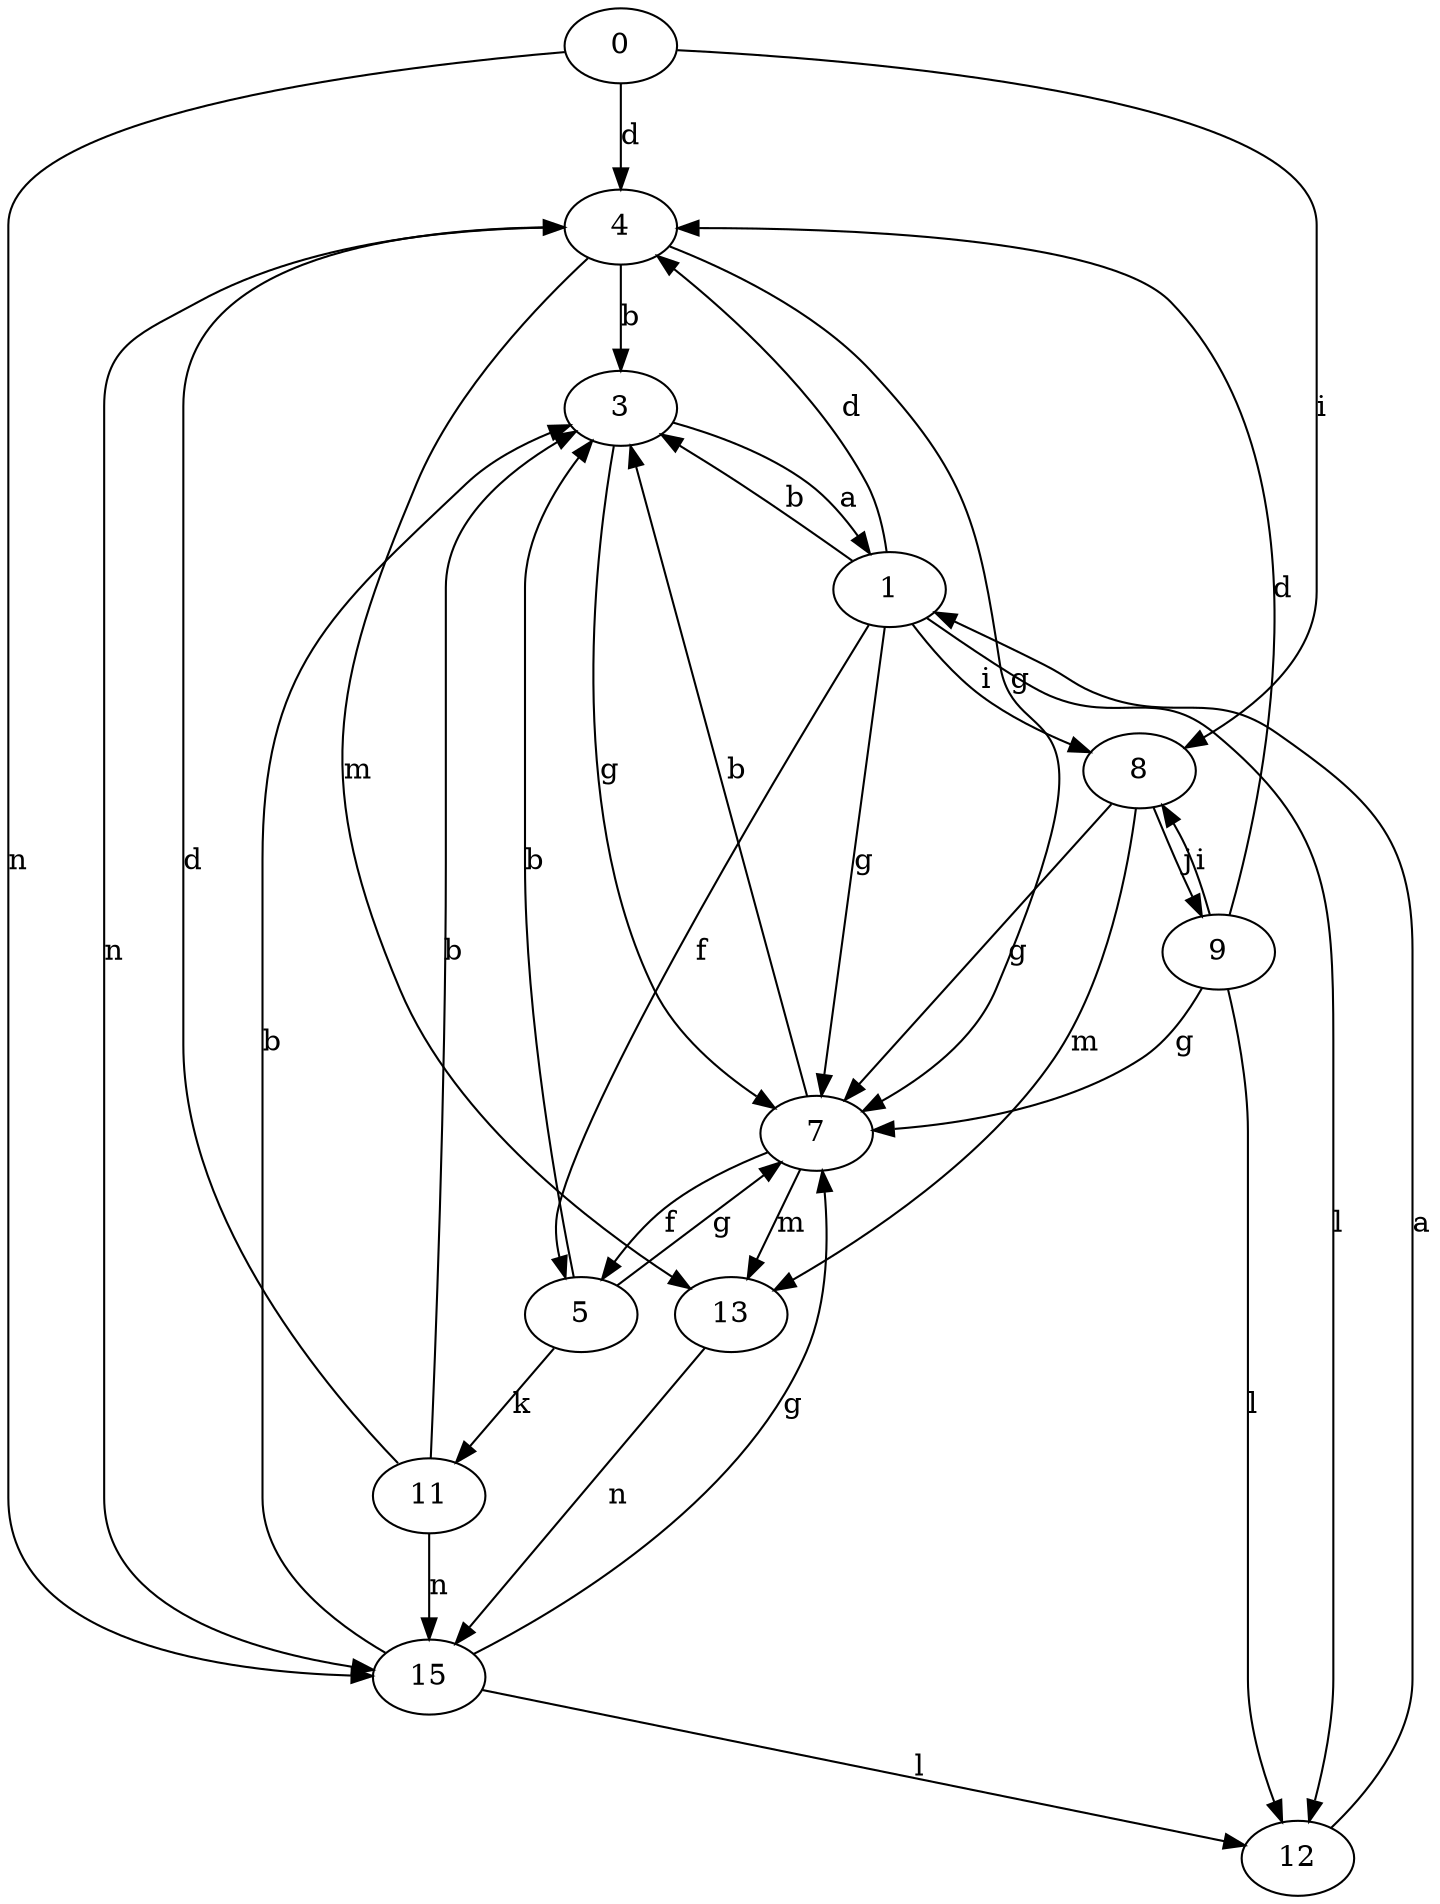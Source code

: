 strict digraph  {
0;
1;
3;
4;
5;
7;
8;
9;
11;
12;
13;
15;
0 -> 4  [label=d];
0 -> 8  [label=i];
0 -> 15  [label=n];
1 -> 3  [label=b];
1 -> 4  [label=d];
1 -> 5  [label=f];
1 -> 7  [label=g];
1 -> 8  [label=i];
1 -> 12  [label=l];
3 -> 1  [label=a];
3 -> 7  [label=g];
4 -> 3  [label=b];
4 -> 7  [label=g];
4 -> 13  [label=m];
4 -> 15  [label=n];
5 -> 3  [label=b];
5 -> 7  [label=g];
5 -> 11  [label=k];
7 -> 3  [label=b];
7 -> 5  [label=f];
7 -> 13  [label=m];
8 -> 7  [label=g];
8 -> 9  [label=j];
8 -> 13  [label=m];
9 -> 4  [label=d];
9 -> 7  [label=g];
9 -> 8  [label=i];
9 -> 12  [label=l];
11 -> 3  [label=b];
11 -> 4  [label=d];
11 -> 15  [label=n];
12 -> 1  [label=a];
13 -> 15  [label=n];
15 -> 3  [label=b];
15 -> 7  [label=g];
15 -> 12  [label=l];
}

